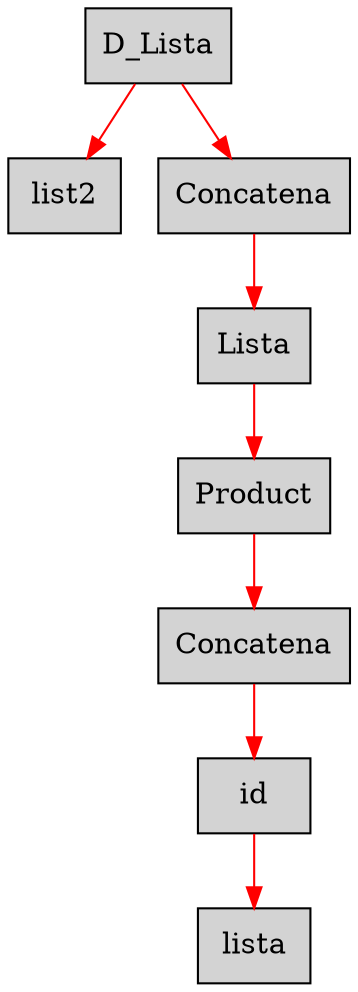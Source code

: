 digraph G {node[shape=box, style=filled]; edge[color=red]
node1905072146[label="D_Lista"];
 node1905072146->node3691564;node3691564[label="list2"];
 node1905072146->node543412160;node543412160[label="Concatena"];
 node543412160->node2040299165;node2040299165[label="Lista"];
 node2040299165->node1623761972;node1623761972[label="Product"];
 node1623761972->node580064565;node580064565[label="Concatena"];
 node580064565->node472957800;node472957800[label="id"];
 node472957800->node105000677;node105000677[label="lista"];

}
